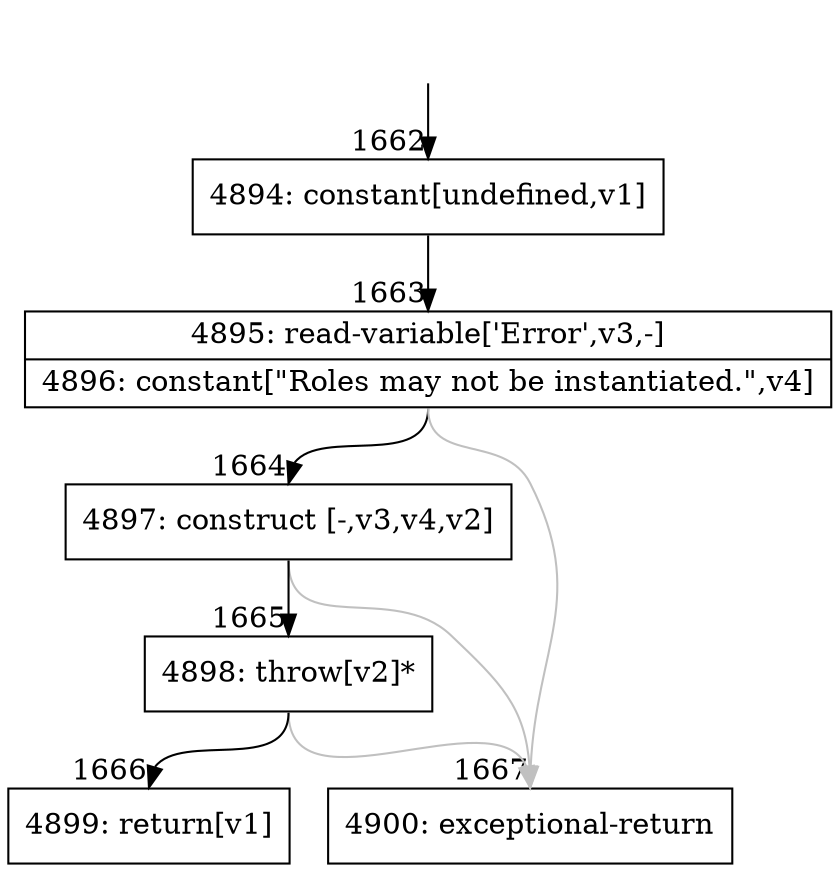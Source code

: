 digraph {
rankdir="TD"
BB_entry198[shape=none,label=""];
BB_entry198 -> BB1662 [tailport=s, headport=n, headlabel="    1662"]
BB1662 [shape=record label="{4894: constant[undefined,v1]}" ] 
BB1662 -> BB1663 [tailport=s, headport=n, headlabel="      1663"]
BB1663 [shape=record label="{4895: read-variable['Error',v3,-]|4896: constant[\"Roles may not be instantiated.\",v4]}" ] 
BB1663 -> BB1664 [tailport=s, headport=n, headlabel="      1664"]
BB1663 -> BB1667 [tailport=s, headport=n, color=gray, headlabel="      1667"]
BB1664 [shape=record label="{4897: construct [-,v3,v4,v2]}" ] 
BB1664 -> BB1665 [tailport=s, headport=n, headlabel="      1665"]
BB1664 -> BB1667 [tailport=s, headport=n, color=gray]
BB1665 [shape=record label="{4898: throw[v2]*}" ] 
BB1665 -> BB1666 [tailport=s, headport=n, headlabel="      1666"]
BB1665 -> BB1667 [tailport=s, headport=n, color=gray]
BB1666 [shape=record label="{4899: return[v1]}" ] 
BB1667 [shape=record label="{4900: exceptional-return}" ] 
//#$~ 1936
}
